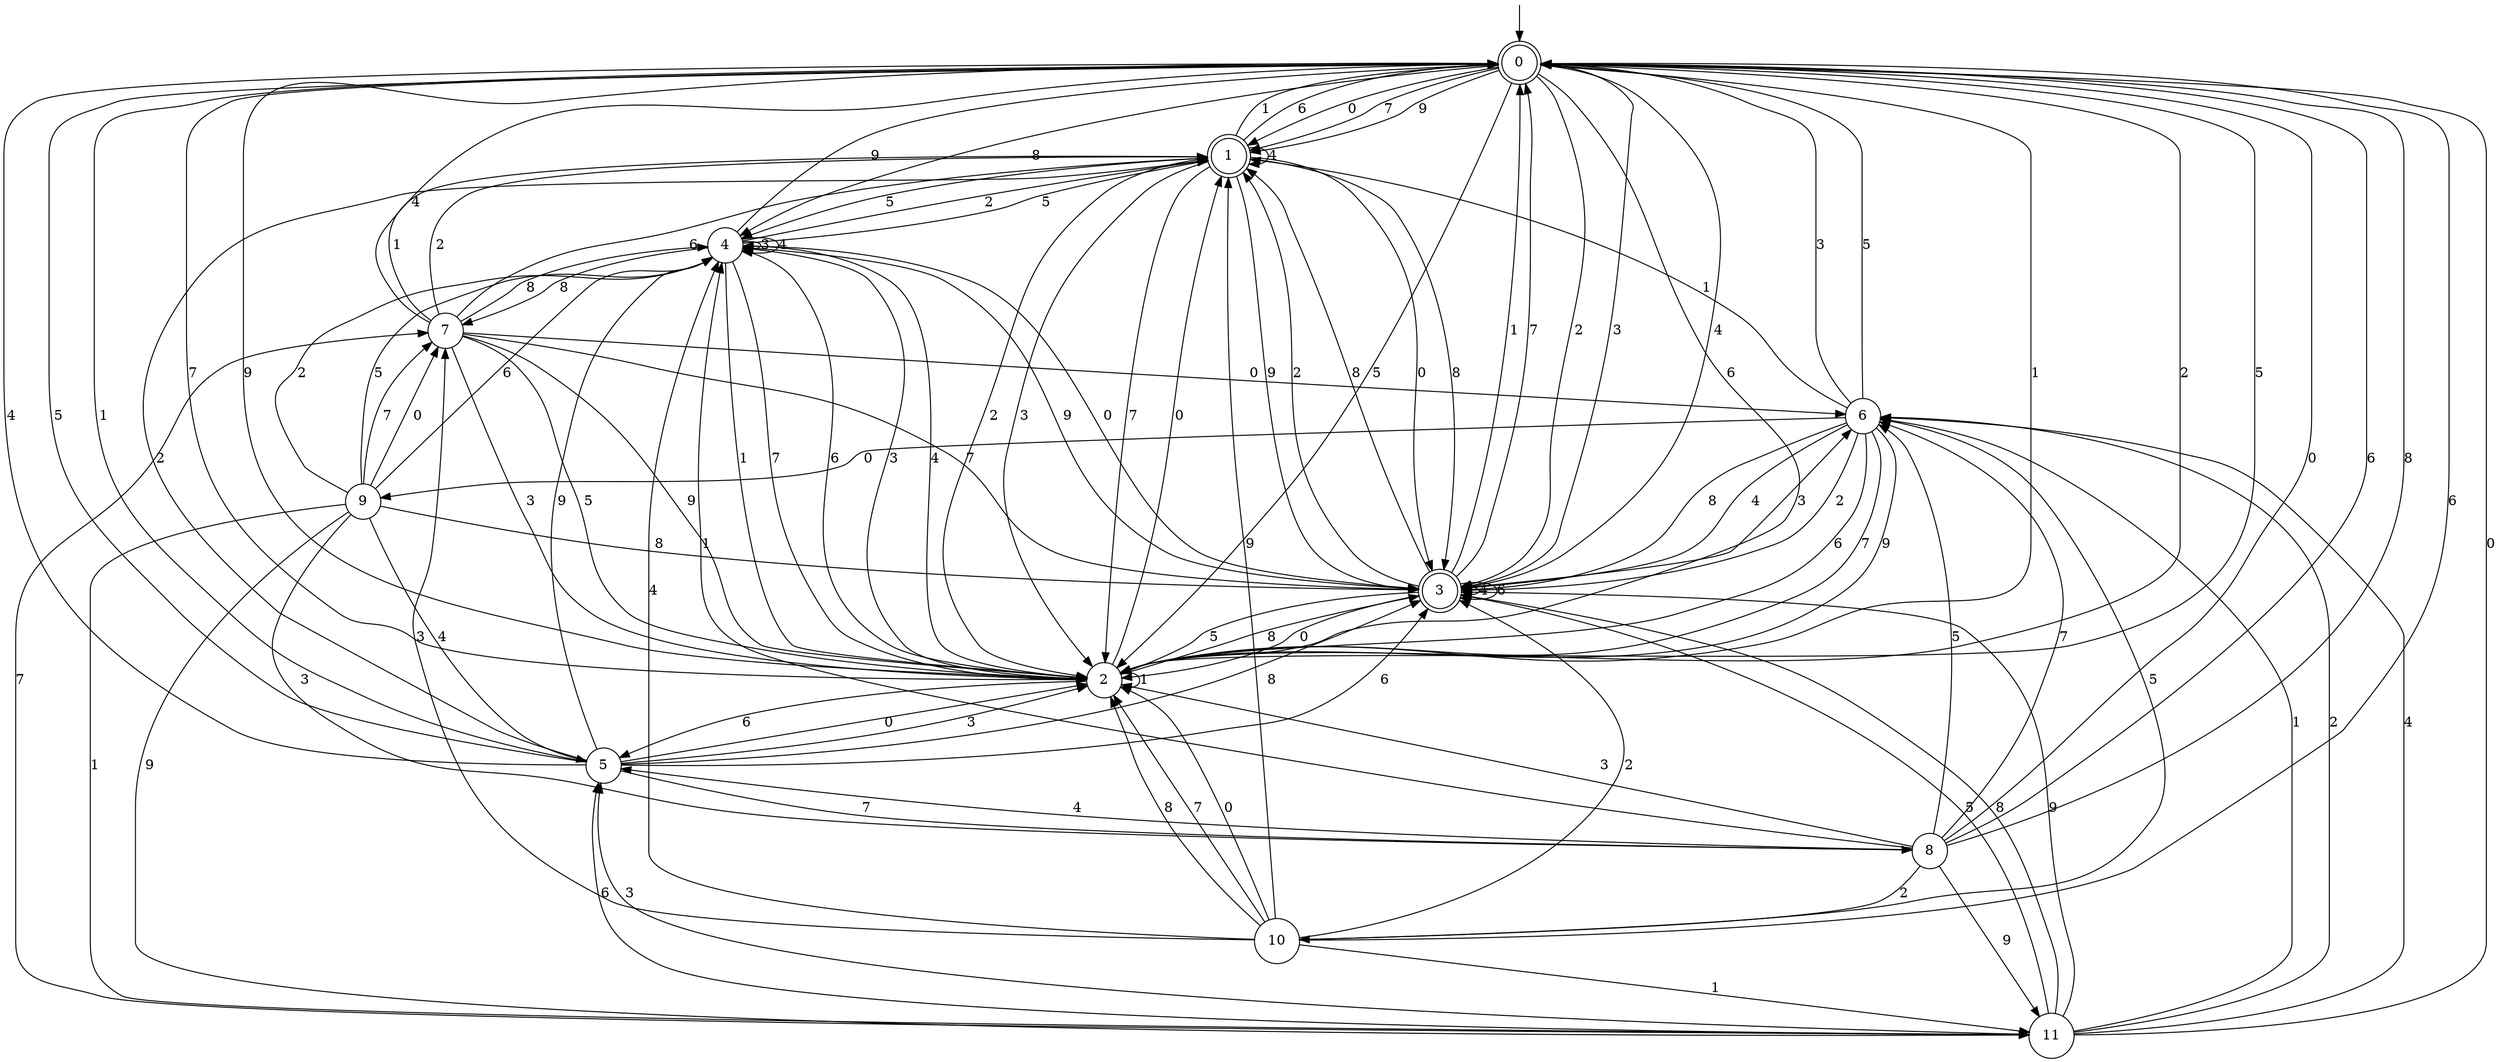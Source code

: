 digraph g {

	s0 [shape="doublecircle" label="0"];
	s1 [shape="doublecircle" label="1"];
	s2 [shape="circle" label="2"];
	s3 [shape="doublecircle" label="3"];
	s4 [shape="circle" label="4"];
	s5 [shape="circle" label="5"];
	s6 [shape="circle" label="6"];
	s7 [shape="circle" label="7"];
	s8 [shape="circle" label="8"];
	s9 [shape="circle" label="9"];
	s10 [shape="circle" label="10"];
	s11 [shape="circle" label="11"];
	s0 -> s1 [label="0"];
	s0 -> s2 [label="1"];
	s0 -> s3 [label="2"];
	s0 -> s3 [label="3"];
	s0 -> s3 [label="4"];
	s0 -> s2 [label="5"];
	s0 -> s2 [label="6"];
	s0 -> s1 [label="7"];
	s0 -> s4 [label="8"];
	s0 -> s1 [label="9"];
	s1 -> s3 [label="0"];
	s1 -> s0 [label="1"];
	s1 -> s2 [label="2"];
	s1 -> s2 [label="3"];
	s1 -> s1 [label="4"];
	s1 -> s4 [label="5"];
	s1 -> s0 [label="6"];
	s1 -> s2 [label="7"];
	s1 -> s3 [label="8"];
	s1 -> s3 [label="9"];
	s2 -> s1 [label="0"];
	s2 -> s2 [label="1"];
	s2 -> s0 [label="2"];
	s2 -> s4 [label="3"];
	s2 -> s4 [label="4"];
	s2 -> s0 [label="5"];
	s2 -> s5 [label="6"];
	s2 -> s0 [label="7"];
	s2 -> s3 [label="8"];
	s2 -> s0 [label="9"];
	s3 -> s2 [label="0"];
	s3 -> s0 [label="1"];
	s3 -> s1 [label="2"];
	s3 -> s6 [label="3"];
	s3 -> s3 [label="4"];
	s3 -> s2 [label="5"];
	s3 -> s3 [label="6"];
	s3 -> s0 [label="7"];
	s3 -> s1 [label="8"];
	s3 -> s4 [label="9"];
	s4 -> s3 [label="0"];
	s4 -> s2 [label="1"];
	s4 -> s1 [label="2"];
	s4 -> s4 [label="3"];
	s4 -> s4 [label="4"];
	s4 -> s1 [label="5"];
	s4 -> s2 [label="6"];
	s4 -> s2 [label="7"];
	s4 -> s7 [label="8"];
	s4 -> s0 [label="9"];
	s5 -> s2 [label="0"];
	s5 -> s0 [label="1"];
	s5 -> s1 [label="2"];
	s5 -> s2 [label="3"];
	s5 -> s0 [label="4"];
	s5 -> s0 [label="5"];
	s5 -> s3 [label="6"];
	s5 -> s8 [label="7"];
	s5 -> s3 [label="8"];
	s5 -> s4 [label="9"];
	s6 -> s9 [label="0"];
	s6 -> s1 [label="1"];
	s6 -> s3 [label="2"];
	s6 -> s0 [label="3"];
	s6 -> s3 [label="4"];
	s6 -> s0 [label="5"];
	s6 -> s2 [label="6"];
	s6 -> s2 [label="7"];
	s6 -> s3 [label="8"];
	s6 -> s2 [label="9"];
	s7 -> s6 [label="0"];
	s7 -> s1 [label="1"];
	s7 -> s1 [label="2"];
	s7 -> s2 [label="3"];
	s7 -> s0 [label="4"];
	s7 -> s2 [label="5"];
	s7 -> s1 [label="6"];
	s7 -> s3 [label="7"];
	s7 -> s4 [label="8"];
	s7 -> s2 [label="9"];
	s8 -> s0 [label="0"];
	s8 -> s4 [label="1"];
	s8 -> s10 [label="2"];
	s8 -> s2 [label="3"];
	s8 -> s5 [label="4"];
	s8 -> s6 [label="5"];
	s8 -> s0 [label="6"];
	s8 -> s6 [label="7"];
	s8 -> s0 [label="8"];
	s8 -> s11 [label="9"];
	s9 -> s7 [label="0"];
	s9 -> s11 [label="1"];
	s9 -> s4 [label="2"];
	s9 -> s8 [label="3"];
	s9 -> s5 [label="4"];
	s9 -> s4 [label="5"];
	s9 -> s4 [label="6"];
	s9 -> s7 [label="7"];
	s9 -> s3 [label="8"];
	s9 -> s11 [label="9"];
	s10 -> s2 [label="0"];
	s10 -> s11 [label="1"];
	s10 -> s3 [label="2"];
	s10 -> s7 [label="3"];
	s10 -> s4 [label="4"];
	s10 -> s6 [label="5"];
	s10 -> s0 [label="6"];
	s10 -> s2 [label="7"];
	s10 -> s2 [label="8"];
	s10 -> s1 [label="9"];
	s11 -> s0 [label="0"];
	s11 -> s6 [label="1"];
	s11 -> s6 [label="2"];
	s11 -> s5 [label="3"];
	s11 -> s6 [label="4"];
	s11 -> s3 [label="5"];
	s11 -> s5 [label="6"];
	s11 -> s7 [label="7"];
	s11 -> s3 [label="8"];
	s11 -> s3 [label="9"];

__start0 [label="" shape="none" width="0" height="0"];
__start0 -> s0;

}
